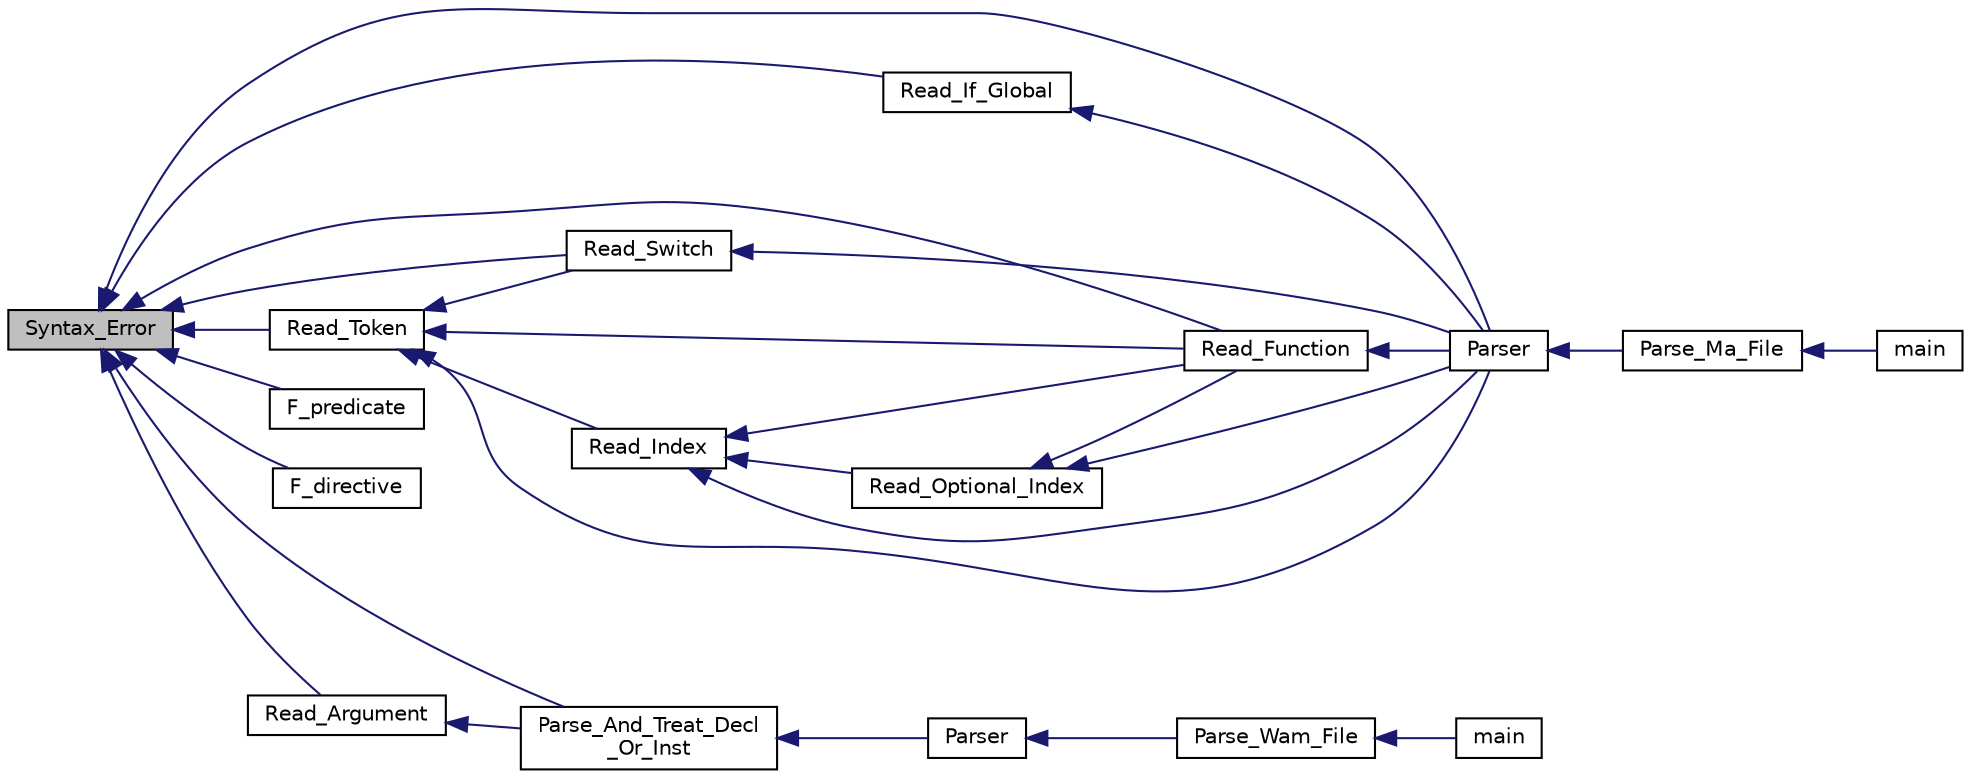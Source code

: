 digraph "Syntax_Error"
{
  edge [fontname="Helvetica",fontsize="10",labelfontname="Helvetica",labelfontsize="10"];
  node [fontname="Helvetica",fontsize="10",shape=record];
  rankdir="LR";
  Node1 [label="Syntax_Error",height=0.2,width=0.4,color="black", fillcolor="grey75", style="filled", fontcolor="black"];
  Node1 -> Node2 [dir="back",color="midnightblue",fontsize="10",style="solid",fontname="Helvetica"];
  Node2 [label="Parser",height=0.2,width=0.4,color="black", fillcolor="white", style="filled",URL="$ma__parser_8c.html#a3dbe66c5fada4cfd6e6d6d8f775e0caf"];
  Node2 -> Node3 [dir="back",color="midnightblue",fontsize="10",style="solid",fontname="Helvetica"];
  Node3 [label="Parse_Ma_File",height=0.2,width=0.4,color="black", fillcolor="white", style="filled",URL="$ma__parser_8h.html#a4f91bc7ddfc80bc559642b19019052a1"];
  Node3 -> Node4 [dir="back",color="midnightblue",fontsize="10",style="solid",fontname="Helvetica"];
  Node4 [label="main",height=0.2,width=0.4,color="black", fillcolor="white", style="filled",URL="$ma2asm_8c.html#a0ddf1224851353fc92bfbff6f499fa97"];
  Node1 -> Node5 [dir="back",color="midnightblue",fontsize="10",style="solid",fontname="Helvetica"];
  Node5 [label="Read_If_Global",height=0.2,width=0.4,color="black", fillcolor="white", style="filled",URL="$ma__parser_8c.html#ae6a289869d5ca4704ca371e95956f3fd"];
  Node5 -> Node2 [dir="back",color="midnightblue",fontsize="10",style="solid",fontname="Helvetica"];
  Node1 -> Node6 [dir="back",color="midnightblue",fontsize="10",style="solid",fontname="Helvetica"];
  Node6 [label="Read_Function",height=0.2,width=0.4,color="black", fillcolor="white", style="filled",URL="$ma__parser_8c.html#a4fdac994cb4bbcf19750447b1a9f4894"];
  Node6 -> Node2 [dir="back",color="midnightblue",fontsize="10",style="solid",fontname="Helvetica"];
  Node1 -> Node7 [dir="back",color="midnightblue",fontsize="10",style="solid",fontname="Helvetica"];
  Node7 [label="Read_Switch",height=0.2,width=0.4,color="black", fillcolor="white", style="filled",URL="$ma__parser_8c.html#a53391ac188c459db8b6027ee93009006"];
  Node7 -> Node2 [dir="back",color="midnightblue",fontsize="10",style="solid",fontname="Helvetica"];
  Node1 -> Node8 [dir="back",color="midnightblue",fontsize="10",style="solid",fontname="Helvetica"];
  Node8 [label="Read_Token",height=0.2,width=0.4,color="black", fillcolor="white", style="filled",URL="$ma__parser_8c.html#a80d49cb24fd69d9eb23932a996e2c647"];
  Node8 -> Node2 [dir="back",color="midnightblue",fontsize="10",style="solid",fontname="Helvetica"];
  Node8 -> Node6 [dir="back",color="midnightblue",fontsize="10",style="solid",fontname="Helvetica"];
  Node8 -> Node7 [dir="back",color="midnightblue",fontsize="10",style="solid",fontname="Helvetica"];
  Node8 -> Node9 [dir="back",color="midnightblue",fontsize="10",style="solid",fontname="Helvetica"];
  Node9 [label="Read_Index",height=0.2,width=0.4,color="black", fillcolor="white", style="filled",URL="$ma__parser_8c.html#a397482d143c8994ae2c6e8cf3d3d0589"];
  Node9 -> Node2 [dir="back",color="midnightblue",fontsize="10",style="solid",fontname="Helvetica"];
  Node9 -> Node6 [dir="back",color="midnightblue",fontsize="10",style="solid",fontname="Helvetica"];
  Node9 -> Node10 [dir="back",color="midnightblue",fontsize="10",style="solid",fontname="Helvetica"];
  Node10 [label="Read_Optional_Index",height=0.2,width=0.4,color="black", fillcolor="white", style="filled",URL="$ma__parser_8c.html#a1d93f4cff3616dbb0ea5ac3c04297128"];
  Node10 -> Node2 [dir="back",color="midnightblue",fontsize="10",style="solid",fontname="Helvetica"];
  Node10 -> Node6 [dir="back",color="midnightblue",fontsize="10",style="solid",fontname="Helvetica"];
  Node1 -> Node11 [dir="back",color="midnightblue",fontsize="10",style="solid",fontname="Helvetica"];
  Node11 [label="F_predicate",height=0.2,width=0.4,color="black", fillcolor="white", style="filled",URL="$wam__protos_8h.html#a2c26e0dde6a9c21dfb0beaf7c5581f63"];
  Node1 -> Node12 [dir="back",color="midnightblue",fontsize="10",style="solid",fontname="Helvetica"];
  Node12 [label="F_directive",height=0.2,width=0.4,color="black", fillcolor="white", style="filled",URL="$wam__protos_8h.html#a8527ee5c76a6aef9dc4676e181b98bf2"];
  Node1 -> Node13 [dir="back",color="midnightblue",fontsize="10",style="solid",fontname="Helvetica"];
  Node13 [label="Parse_And_Treat_Decl\l_Or_Inst",height=0.2,width=0.4,color="black", fillcolor="white", style="filled",URL="$wam__parser_8c.html#a14d29063ebbd86cdcfd037234d4e9bef"];
  Node13 -> Node14 [dir="back",color="midnightblue",fontsize="10",style="solid",fontname="Helvetica"];
  Node14 [label="Parser",height=0.2,width=0.4,color="black", fillcolor="white", style="filled",URL="$wam__parser_8c.html#ae69e607bd93d255aa8b600bac488c6e9"];
  Node14 -> Node15 [dir="back",color="midnightblue",fontsize="10",style="solid",fontname="Helvetica"];
  Node15 [label="Parse_Wam_File",height=0.2,width=0.4,color="black", fillcolor="white", style="filled",URL="$wam__parser_8h.html#a9ac908258500841c7dcfc6adb3ee1f8d"];
  Node15 -> Node16 [dir="back",color="midnightblue",fontsize="10",style="solid",fontname="Helvetica"];
  Node16 [label="main",height=0.2,width=0.4,color="black", fillcolor="white", style="filled",URL="$wam2ma_8c.html#a0ddf1224851353fc92bfbff6f499fa97"];
  Node1 -> Node17 [dir="back",color="midnightblue",fontsize="10",style="solid",fontname="Helvetica"];
  Node17 [label="Read_Argument",height=0.2,width=0.4,color="black", fillcolor="white", style="filled",URL="$wam__parser_8c.html#aa8a1c1096601e50a475d7f82b41562d9"];
  Node17 -> Node13 [dir="back",color="midnightblue",fontsize="10",style="solid",fontname="Helvetica"];
}
